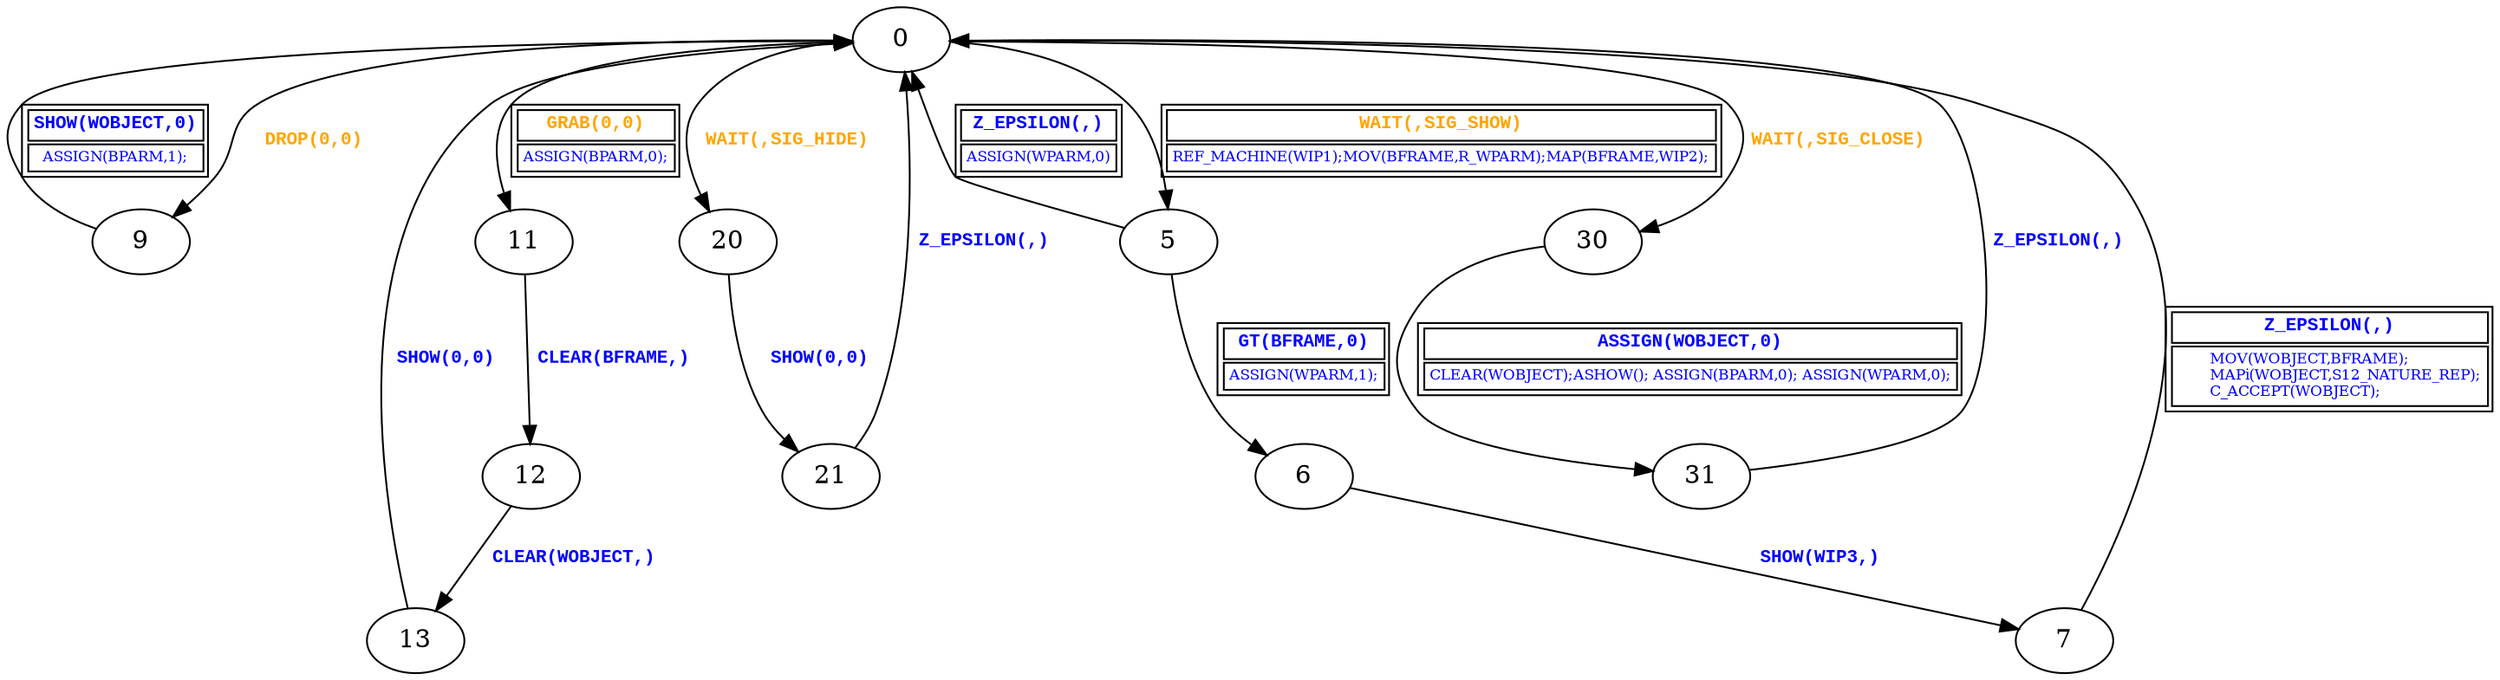 digraph {
 node [shape=oval];
"0" -> "9"[fontcolor=orange, label=< <table border="0"><tr><td><font face="Courier New" point-size="10"><b>DROP(0,0)<br align="left"/></b></font></td></tr>
</table>>];
"0" -> "11"[fontcolor=orange, label=< <table border="1"><tr><td><font face="Courier New" point-size="10"><b>GRAB(0,0)<br align="left"/></b></font></td></tr>
<tr><td><font point-size="8" color ="blue">ASSIGN(BPARM,0);<br align="left"/></font></td></tr></table>>];
"0" -> "5"[fontcolor=orange, label=< <table border="1"><tr><td><font face="Courier New" point-size="10"><b>WAIT(,SIG_SHOW)<br align="left"/></b></font></td></tr>
<tr><td><font point-size="8" color ="blue">REF_MACHINE(WIP1);MOV(BFRAME,R_WPARM);MAP(BFRAME,WIP2);<br align="left"/></font></td></tr></table>>];
"0" -> "20"[fontcolor=orange, label=< <table border="0"><tr><td><font face="Courier New" point-size="10"><b>WAIT(,SIG_HIDE)<br align="left"/></b></font></td></tr>
</table>>];
"0" -> "30"[fontcolor=orange, label=< <table border="0"><tr><td><font face="Courier New" point-size="10"><b>WAIT(,SIG_CLOSE)<br align="left"/></b></font></td></tr>
</table>>];
"11" -> "12"[fontcolor=blue, label=< <table border="0"><tr><td><font face="Courier New" point-size="10"><b>CLEAR(BFRAME,)<br align="left"/></b></font></td></tr>
</table>>];
"12" -> "13"[fontcolor=blue, label=< <table border="0"><tr><td><font face="Courier New" point-size="10"><b>CLEAR(WOBJECT,)<br align="left"/></b></font></td></tr>
</table>>];
"13" -> "0"[fontcolor=blue, label=< <table border="0"><tr><td><font face="Courier New" point-size="10"><b>SHOW(0,0)<br align="left"/></b></font></td></tr>
</table>>];
"20" -> "21"[fontcolor=blue, label=< <table border="0"><tr><td><font face="Courier New" point-size="10"><b>SHOW(0,0)<br align="left"/></b></font></td></tr>
</table>>];
"21" -> "0"[fontcolor=blue, label=< <table border="0"><tr><td><font face="Courier New" point-size="10"><b>Z_EPSILON(,)<br align="left"/></b></font></td></tr>
</table>>];
"30" -> "31"[fontcolor=blue, label=< <table border="1"><tr><td><font face="Courier New" point-size="10"><b>ASSIGN(WOBJECT,0)<br align="left"/></b></font></td></tr>
<tr><td><font point-size="8" color ="blue">CLEAR(WOBJECT);ASHOW(); ASSIGN(BPARM,0); ASSIGN(WPARM,0);<br align="left"/></font></td></tr></table>>];
"31" -> "0"[fontcolor=blue, label=< <table border="0"><tr><td><font face="Courier New" point-size="10"><b>Z_EPSILON(,)<br align="left"/></b></font></td></tr>
</table>>];
"5" -> "6"[fontcolor=blue, label=< <table border="1"><tr><td><font face="Courier New" point-size="10"><b>GT(BFRAME,0)<br align="left"/></b></font></td></tr>
<tr><td><font point-size="8" color ="blue">ASSIGN(WPARM,1);<br align="left"/></font></td></tr></table>>];
"5" -> "0"[fontcolor=blue, label=< <table border="1"><tr><td><font face="Courier New" point-size="10"><b>Z_EPSILON(,)<br align="left"/></b></font></td></tr>
<tr><td><font point-size="8" color ="blue">ASSIGN(WPARM,0)<br align="left"/></font></td></tr></table>>];
"6" -> "7"[fontcolor=blue, label=< <table border="0"><tr><td><font face="Courier New" point-size="10"><b>SHOW(WIP3,)<br align="left"/></b></font></td></tr>
</table>>];
"7" -> "0"[fontcolor=blue, label=< <table border="1"><tr><td><font face="Courier New" point-size="10"><b>Z_EPSILON(,)<br align="left"/></b></font></td></tr>
<tr><td><font point-size="8" color ="blue">        MOV(WOBJECT,BFRAME);<br align="left"/>        MAPi(WOBJECT,S12_NATURE_REP);<br align="left"/>        C_ACCEPT(WOBJECT);<br align="left"/></font></td></tr></table>>];
"9" -> "0"[fontcolor=blue, label=< <table border="1"><tr><td><font face="Courier New" point-size="10"><b>SHOW(WOBJECT,0)<br align="left"/></b></font></td></tr>
<tr><td><font point-size="8" color ="blue">ASSIGN(BPARM,1);<br align="left"/></font></td></tr></table>>];
}
